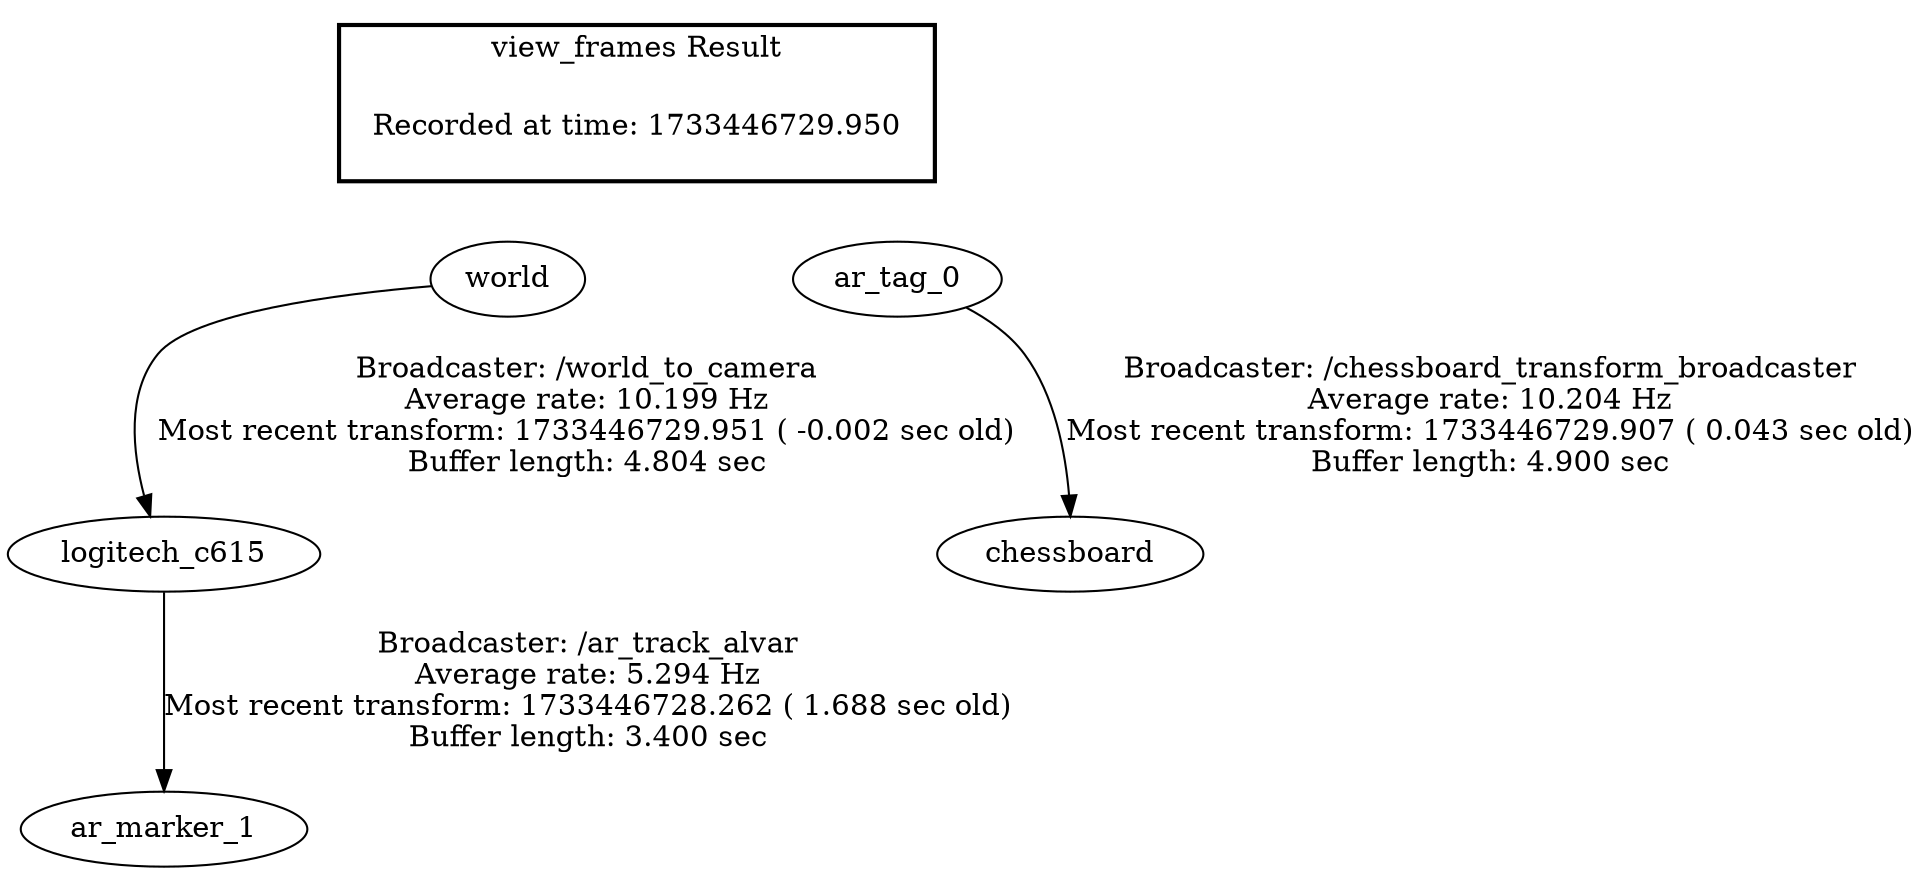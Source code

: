 digraph G {
"logitech_c615" -> "ar_marker_1"[label="Broadcaster: /ar_track_alvar\nAverage rate: 5.294 Hz\nMost recent transform: 1733446728.262 ( 1.688 sec old)\nBuffer length: 3.400 sec\n"];
"world" -> "logitech_c615"[label="Broadcaster: /world_to_camera\nAverage rate: 10.199 Hz\nMost recent transform: 1733446729.951 ( -0.002 sec old)\nBuffer length: 4.804 sec\n"];
"ar_tag_0" -> "chessboard"[label="Broadcaster: /chessboard_transform_broadcaster\nAverage rate: 10.204 Hz\nMost recent transform: 1733446729.907 ( 0.043 sec old)\nBuffer length: 4.900 sec\n"];
edge [style=invis];
 subgraph cluster_legend { style=bold; color=black; label ="view_frames Result";
"Recorded at time: 1733446729.950"[ shape=plaintext ] ;
 }->"ar_tag_0";
edge [style=invis];
 subgraph cluster_legend { style=bold; color=black; label ="view_frames Result";
"Recorded at time: 1733446729.950"[ shape=plaintext ] ;
 }->"world";
}